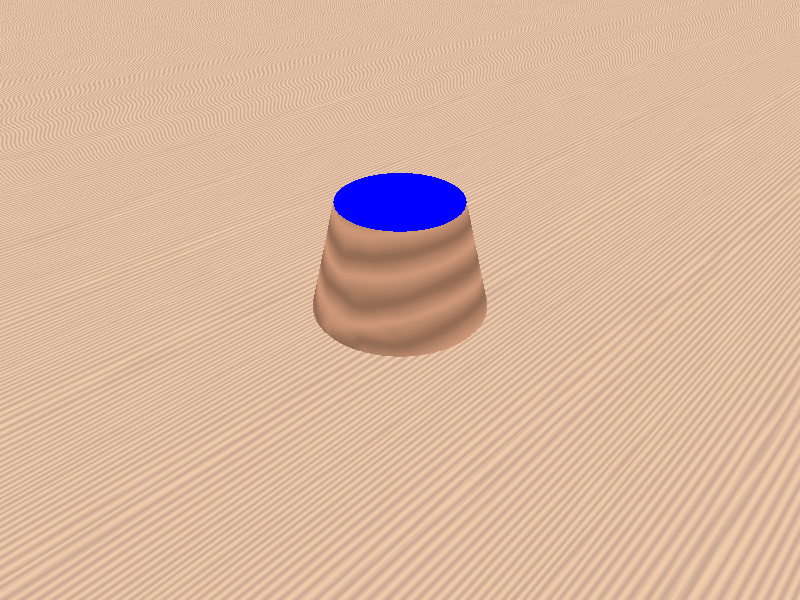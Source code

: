 //Ejemplo de pov ray

#include "colors.inc"
#include "textures.inc"

//Camara
camera{
    location <2,3,-2>
    look_at <0,1,0>
        }

//Sol
light_source{<1500,3000,-2500> color White}

//Peon de ajedrez, se utiliza un peon para ver como se comporta la interseccion con elementos inversos
intersection{
//Cabeza del peon
sphere{
    <0,2,0>, .5 inverse
    //Cristal azul
    texture{
        pigment{color Blue transmit .8}
        finish{phong .8}}
        interior{ior 2.5}
      }

//Cuerpo del peon      
cone{ <0,1,0>, .5, <0,2,0>, .25 
    //Madera
    texture{
        DMFDarkOak
            translate 3*y
    }}
}

//suelo
plane{ <0,1,0>, 0
       //Madera
       texture{
          DMFWood6
      finish{phong .8}
                }
     }

